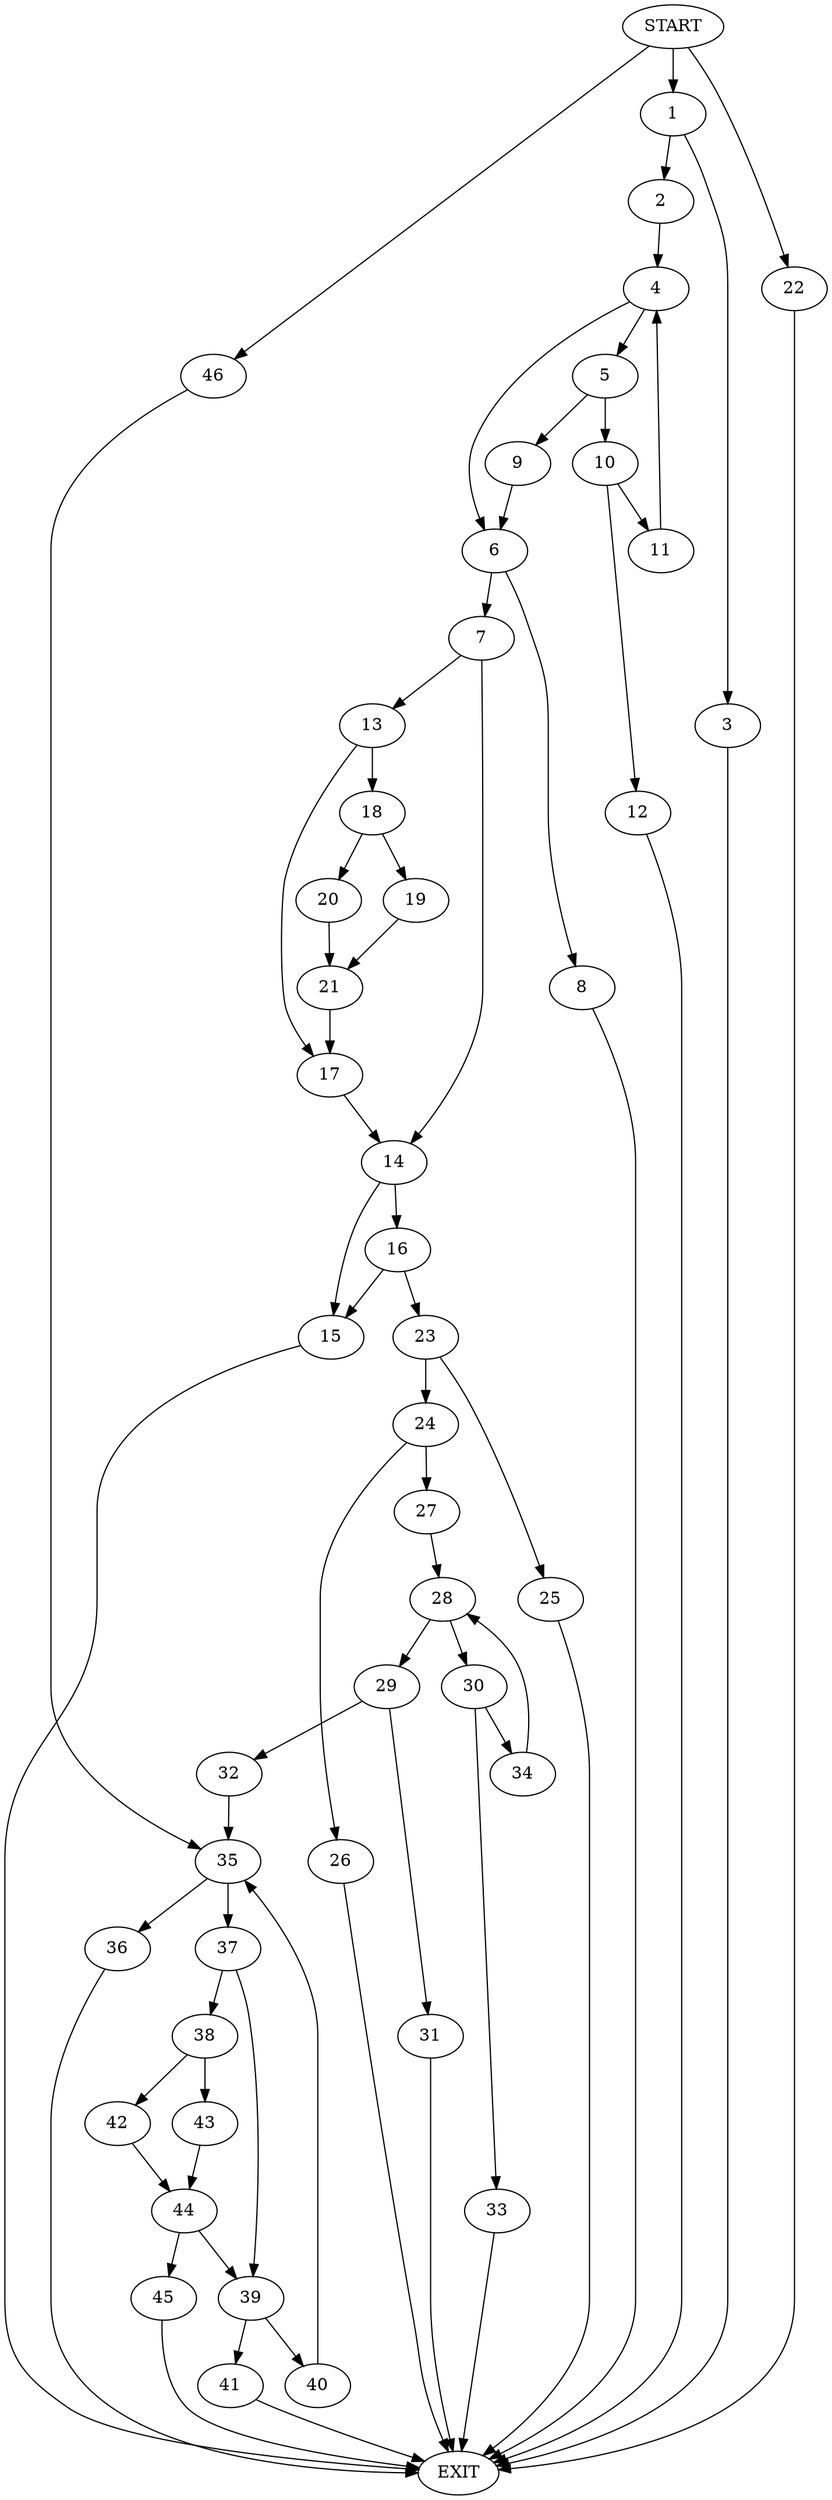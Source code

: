digraph {
0 [label="START"]
47 [label="EXIT"]
0 -> 1
1 -> 2
1 -> 3
3 -> 47
2 -> 4
4 -> 5
4 -> 6
6 -> 7
6 -> 8
5 -> 9
5 -> 10
10 -> 11
10 -> 12
9 -> 6
12 -> 47
11 -> 4
8 -> 47
7 -> 13
7 -> 14
14 -> 15
14 -> 16
13 -> 17
13 -> 18
18 -> 19
18 -> 20
17 -> 14
19 -> 21
20 -> 21
21 -> 17
0 -> 22
22 -> 47
16 -> 15
16 -> 23
15 -> 47
23 -> 24
23 -> 25
25 -> 47
24 -> 26
24 -> 27
26 -> 47
27 -> 28
28 -> 29
28 -> 30
29 -> 31
29 -> 32
30 -> 33
30 -> 34
34 -> 28
33 -> 47
32 -> 35
31 -> 47
35 -> 36
35 -> 37
37 -> 38
37 -> 39
36 -> 47
39 -> 40
39 -> 41
38 -> 42
38 -> 43
42 -> 44
43 -> 44
44 -> 45
44 -> 39
45 -> 47
41 -> 47
40 -> 35
0 -> 46
46 -> 35
}
